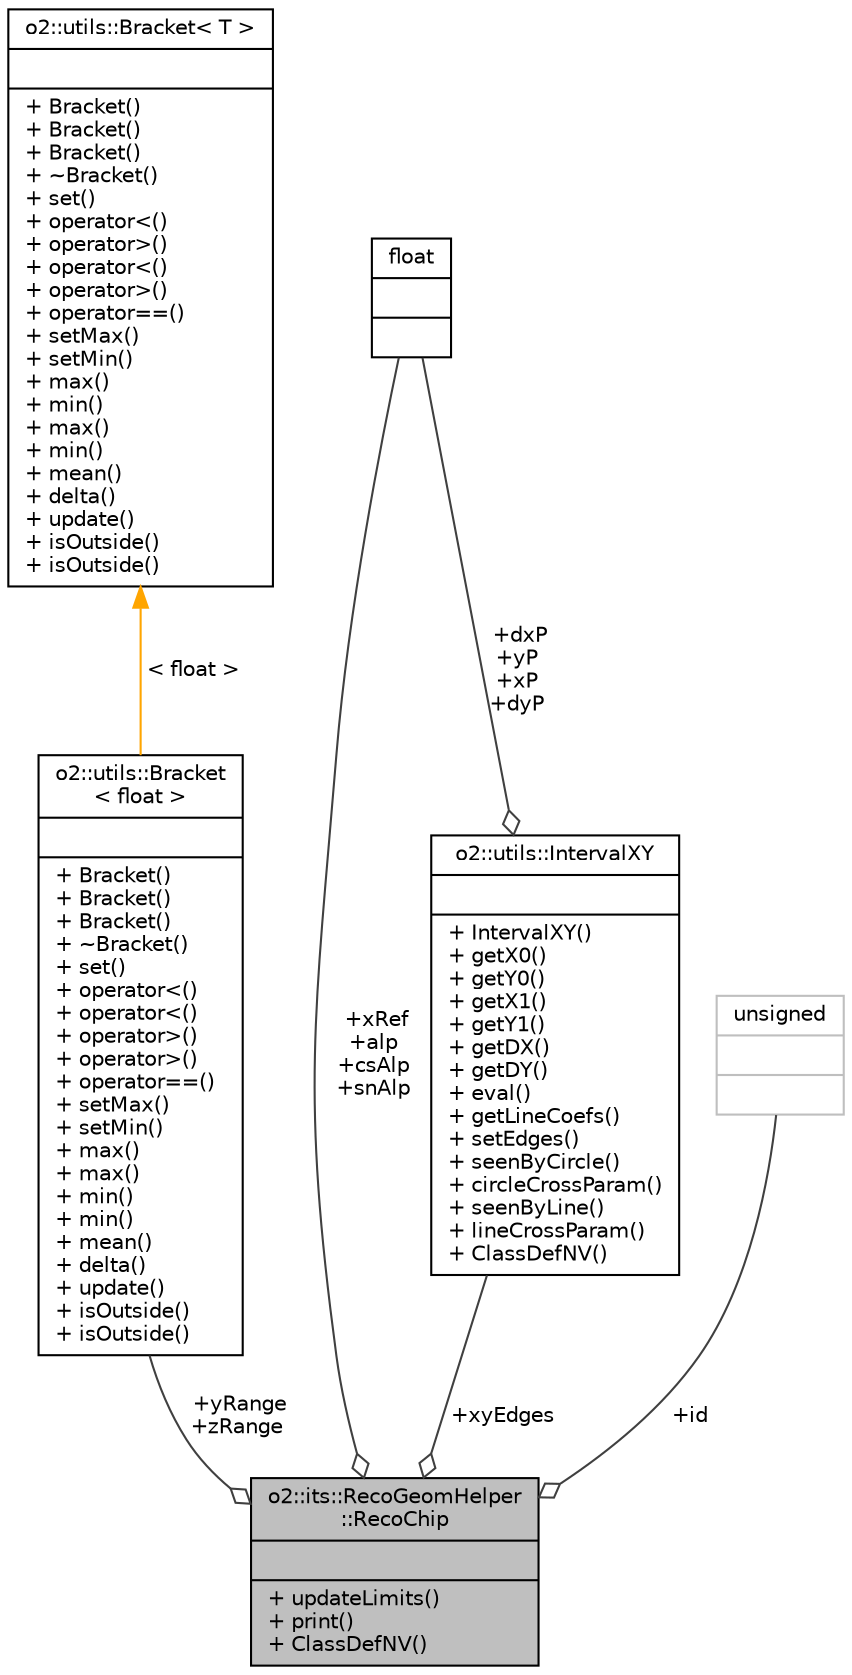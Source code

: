 digraph "o2::its::RecoGeomHelper::RecoChip"
{
 // INTERACTIVE_SVG=YES
  bgcolor="transparent";
  edge [fontname="Helvetica",fontsize="10",labelfontname="Helvetica",labelfontsize="10"];
  node [fontname="Helvetica",fontsize="10",shape=record];
  Node1 [label="{o2::its::RecoGeomHelper\l::RecoChip\n||+ updateLimits()\l+ print()\l+ ClassDefNV()\l}",height=0.2,width=0.4,color="black", fillcolor="grey75", style="filled", fontcolor="black"];
  Node2 -> Node1 [color="grey25",fontsize="10",style="solid",label=" +yRange\n+zRange" ,arrowhead="odiamond",fontname="Helvetica"];
  Node2 [label="{o2::utils::Bracket\l\< float \>\n||+ Bracket()\l+ Bracket()\l+ Bracket()\l+ ~Bracket()\l+ set()\l+ operator\<()\l+ operator\<()\l+ operator\>()\l+ operator\>()\l+ operator==()\l+ setMax()\l+ setMin()\l+ max()\l+ max()\l+ min()\l+ min()\l+ mean()\l+ delta()\l+ update()\l+ isOutside()\l+ isOutside()\l}",height=0.2,width=0.4,color="black",URL="$df/d6b/classo2_1_1utils_1_1Bracket.html"];
  Node3 -> Node2 [dir="back",color="orange",fontsize="10",style="solid",label=" \< float \>" ,fontname="Helvetica"];
  Node3 [label="{o2::utils::Bracket\< T \>\n||+ Bracket()\l+ Bracket()\l+ Bracket()\l+ ~Bracket()\l+ set()\l+ operator\<()\l+ operator\>()\l+ operator\<()\l+ operator\>()\l+ operator==()\l+ setMax()\l+ setMin()\l+ max()\l+ min()\l+ max()\l+ min()\l+ mean()\l+ delta()\l+ update()\l+ isOutside()\l+ isOutside()\l}",height=0.2,width=0.4,color="black",URL="$df/d6b/classo2_1_1utils_1_1Bracket.html"];
  Node4 -> Node1 [color="grey25",fontsize="10",style="solid",label=" +xRef\n+alp\n+csAlp\n+snAlp" ,arrowhead="odiamond",fontname="Helvetica"];
  Node4 [label="{float\n||}",height=0.2,width=0.4,color="black",URL="$d4/dc3/classfloat.html"];
  Node5 -> Node1 [color="grey25",fontsize="10",style="solid",label=" +xyEdges" ,arrowhead="odiamond",fontname="Helvetica"];
  Node5 [label="{o2::utils::IntervalXY\n||+ IntervalXY()\l+ getX0()\l+ getY0()\l+ getX1()\l+ getY1()\l+ getDX()\l+ getDY()\l+ eval()\l+ getLineCoefs()\l+ setEdges()\l+ seenByCircle()\l+ circleCrossParam()\l+ seenByLine()\l+ lineCrossParam()\l+ ClassDefNV()\l}",height=0.2,width=0.4,color="black",URL="$d7/d30/structo2_1_1utils_1_1IntervalXY.html"];
  Node4 -> Node5 [color="grey25",fontsize="10",style="solid",label=" +dxP\n+yP\n+xP\n+dyP" ,arrowhead="odiamond",fontname="Helvetica"];
  Node6 -> Node1 [color="grey25",fontsize="10",style="solid",label=" +id" ,arrowhead="odiamond",fontname="Helvetica"];
  Node6 [label="{unsigned\n||}",height=0.2,width=0.4,color="grey75"];
}
